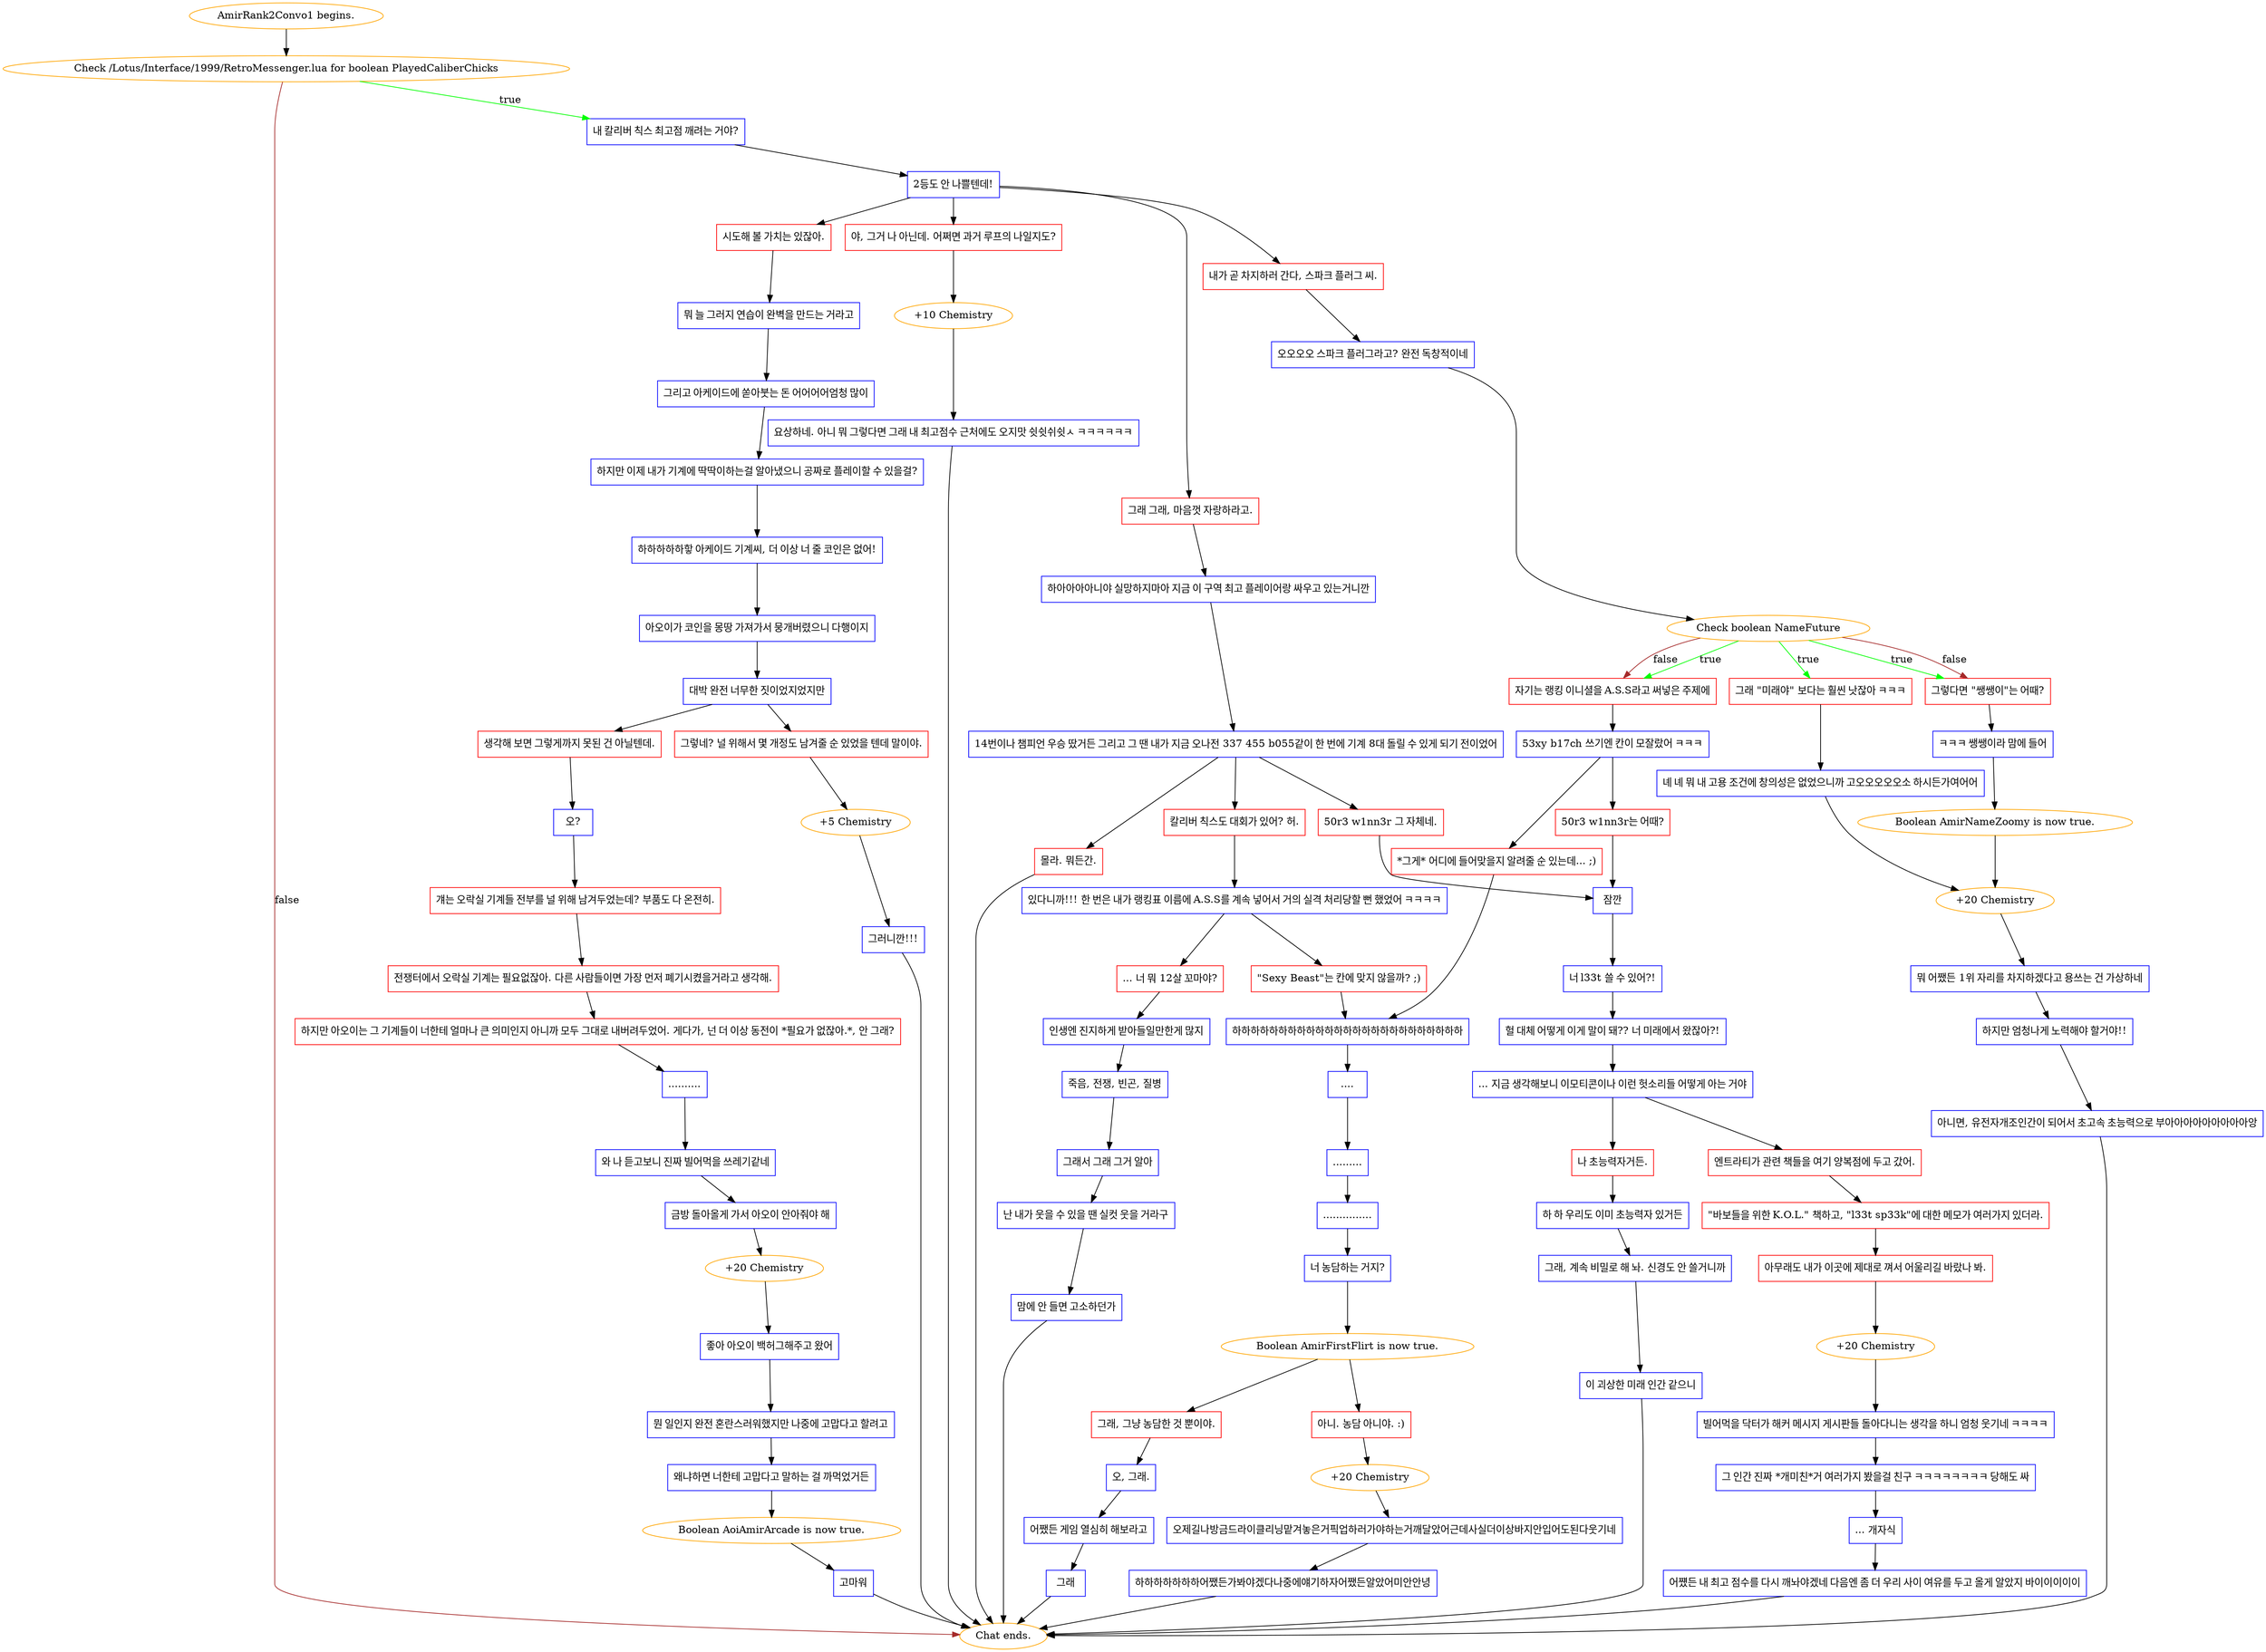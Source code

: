 digraph {
	"AmirRank2Convo1 begins." [color=orange];
		"AmirRank2Convo1 begins." -> j3924429630;
	j3924429630 [label="Check /Lotus/Interface/1999/RetroMessenger.lua for boolean PlayedCaliberChicks",color=orange];
		j3924429630 -> j1263592875 [label=true,color=green];
		j3924429630 -> "Chat ends." [label=false,color=brown];
	j1263592875 [label="내 칼리버 칙스 최고점 깨려는 거야?",shape=box,color=blue];
		j1263592875 -> j2810873131;
	"Chat ends." [color=orange];
	j2810873131 [label="2등도 안 나쁠텐데!",shape=box,color=blue];
		j2810873131 -> j1849026806;
		j2810873131 -> j553719714;
		j2810873131 -> j3385150054;
		j2810873131 -> j477710982;
	j1849026806 [label="시도해 볼 가치는 있잖아.",shape=box,color=red];
		j1849026806 -> j2754718456;
	j553719714 [label="내가 곧 차지하러 간다, 스파크 플러그 씨.",shape=box,color=red];
		j553719714 -> j358979398;
	j3385150054 [label="그래 그래, 마음껏 자랑하라고.",shape=box,color=red];
		j3385150054 -> j2103910547;
	j477710982 [label="야, 그거 나 아닌데. 어쩌면 과거 루프의 나일지도?",shape=box,color=red];
		j477710982 -> j3114300964;
	j2754718456 [label="뭐 늘 그러지 연습이 완벽을 만드는 거라고",shape=box,color=blue];
		j2754718456 -> j1387553244;
	j358979398 [label="오오오오 스파크 플러그라고? 완전 독창적이네",shape=box,color=blue];
		j358979398 -> j2000543418;
	j2103910547 [label="하아아아아니야 실망하지마아 지금 이 구역 최고 플레이어랑 싸우고 있는거니깐",shape=box,color=blue];
		j2103910547 -> j641264600;
	j3114300964 [label="+10 Chemistry",color=orange];
		j3114300964 -> j603735723;
	j1387553244 [label="그리고 아케이드에 쏟아붓는 돈 어어어어엄청 많이",shape=box,color=blue];
		j1387553244 -> j3119834206;
	j2000543418 [label="Check boolean NameFuture",color=orange];
		j2000543418 -> j3795307950 [label=true,color=green];
		j2000543418 -> j2897232632 [label=true,color=green];
		j2000543418 -> j1500847683 [label=true,color=green];
		j2000543418 -> j2897232632 [label=false,color=brown];
		j2000543418 -> j1500847683 [label=false,color=brown];
	j641264600 [label="14번이나 챔피언 우승 땄거든 그리고 그 땐 내가 지금 오나전 337 455 b055같이 한 번에 기계 8대 돌릴 수 있게 되기 전이었어",shape=box,color=blue];
		j641264600 -> j1969757275;
		j641264600 -> j2532340094;
		j641264600 -> j2684337235;
	j603735723 [label="요상하네. 아니 뭐 그렇다면 그래 내 최고점수 근처에도 오지맛 쉿쉿쉬쉿ㅅ ㅋㅋㅋㅋㅋㅋ",shape=box,color=blue];
		j603735723 -> "Chat ends.";
	j3119834206 [label="하지만 이제 내가 기계에 딱딱이하는걸 알아냈으니 공짜로 플레이할 수 있을걸?",shape=box,color=blue];
		j3119834206 -> j868202265;
	j3795307950 [label="그래 \"미래야\" 보다는 훨씬 낫잖아 ㅋㅋㅋ",shape=box,color=red];
		j3795307950 -> j1448712439;
	j2897232632 [label="그렇다면 \"쌩쌩이\"는 어때?",shape=box,color=red];
		j2897232632 -> j2892716015;
	j1500847683 [label="자기는 랭킹 이니셜을 A.S.S라고 써넣은 주제에",shape=box,color=red];
		j1500847683 -> j194310015;
	j1969757275 [label="50r3 w1nn3r 그 자체네.",shape=box,color=red];
		j1969757275 -> j1846251565;
	j2532340094 [label="칼리버 칙스도 대회가 있어? 허.",shape=box,color=red];
		j2532340094 -> j3656740318;
	j2684337235 [label="몰라. 뭐든간.",shape=box,color=red];
		j2684337235 -> "Chat ends.";
	j868202265 [label="하하하하하핳 아케이드 기계씨, 더 이상 너 줄 코인은 없어!",shape=box,color=blue];
		j868202265 -> j1648541636;
	j1448712439 [label="녜 녜 뭐 내 고용 조건에 창의성은 없었으니까 고오오오오오소 하시든가여어어",shape=box,color=blue];
		j1448712439 -> j1432330435;
	j2892716015 [label="ㅋㅋㅋ 쌩쌩이라 맘에 들어",shape=box,color=blue];
		j2892716015 -> j67530848;
	j194310015 [label="53xy b17ch 쓰기엔 칸이 모잘랐어 ㅋㅋㅋ",shape=box,color=blue];
		j194310015 -> j4133217999;
		j194310015 -> j2320882863;
	j1846251565 [label="잠깐",shape=box,color=blue];
		j1846251565 -> j3633665956;
	j3656740318 [label="있다니까!!! 한 번은 내가 랭킹표 이름에 A.S.S를 계속 넣어서 거의 실격 처리당할 뻔 했었어 ㅋㅋㅋㅋ",shape=box,color=blue];
		j3656740318 -> j2498916992;
		j3656740318 -> j1512267587;
	j1648541636 [label="아오이가 코인을 몽땅 가져가서 뭉개버렸으니 다행이지",shape=box,color=blue];
		j1648541636 -> j3218420121;
	j1432330435 [label="+20 Chemistry",color=orange];
		j1432330435 -> j1309292465;
	j67530848 [label="Boolean AmirNameZoomy is now true.",color=orange];
		j67530848 -> j1432330435;
	j4133217999 [label="*그게* 어디에 들어맞을지 알려줄 순 있는데... ;)",shape=box,color=red];
		j4133217999 -> j2860700993;
	j2320882863 [label="50r3 w1nn3r는 어때?",shape=box,color=red];
		j2320882863 -> j1846251565;
	j3633665956 [label="너 l33t 쓸 수 있어?!",shape=box,color=blue];
		j3633665956 -> j3094118876;
	j2498916992 [label="\"Sexy Beast\"는 칸에 맞지 않을까? ;)",shape=box,color=red];
		j2498916992 -> j2860700993;
	j1512267587 [label="... 너 뭐 12살 꼬마야?",shape=box,color=red];
		j1512267587 -> j1955511795;
	j3218420121 [label="대박 완전 너무한 짓이었지었지만",shape=box,color=blue];
		j3218420121 -> j404514818;
		j3218420121 -> j4172838571;
	j1309292465 [label="뭐 어쨌든 1위 자리를 차지하겠다고 용쓰는 건 가상하네",shape=box,color=blue];
		j1309292465 -> j1450179663;
	j2860700993 [label="하하하하하하하하하하하하하하하하하하하하하하하하하",shape=box,color=blue];
		j2860700993 -> j3063410008;
	j3094118876 [label="헐 대체 어떻게 이게 말이 돼?? 너 미래에서 왔잖아?!",shape=box,color=blue];
		j3094118876 -> j906440875;
	j1955511795 [label="인생엔 진지하게 받아들일만한게 많지",shape=box,color=blue];
		j1955511795 -> j1314340401;
	j404514818 [label="그렇네? 널 위해서 몇 개정도 남겨줄 순 있었을 텐데 말이야.",shape=box,color=red];
		j404514818 -> j3809718494;
	j4172838571 [label="생각해 보면 그렇게까지 못된 건 아닐텐데.",shape=box,color=red];
		j4172838571 -> j2981771209;
	j1450179663 [label="하지만 엄청나게 노력해야 할거야!!",shape=box,color=blue];
		j1450179663 -> j2313398446;
	j3063410008 [label="....",shape=box,color=blue];
		j3063410008 -> j1635376012;
	j906440875 [label="... 지금 생각해보니 이모티콘이나 이런 헛소리들 어떻게 아는 거야",shape=box,color=blue];
		j906440875 -> j2893994543;
		j906440875 -> j2285394792;
	j1314340401 [label="죽음, 전쟁, 빈곤, 질병",shape=box,color=blue];
		j1314340401 -> j1699644821;
	j3809718494 [label="+5 Chemistry",color=orange];
		j3809718494 -> j717029621;
	j2981771209 [label="오?",shape=box,color=blue];
		j2981771209 -> j2548799318;
	j2313398446 [label="아니면, 유전자개조인간이 되어서 초고속 초능력으로 부아아아아아아아아아앙",shape=box,color=blue];
		j2313398446 -> "Chat ends.";
	j1635376012 [label=".........",shape=box,color=blue];
		j1635376012 -> j60480931;
	j2893994543 [label="엔트라티가 관련 책들을 여기 양복점에 두고 갔어.",shape=box,color=red];
		j2893994543 -> j667759561;
	j2285394792 [label="나 초능력자거든.",shape=box,color=red];
		j2285394792 -> j1296761413;
	j1699644821 [label="그래서 그래 그거 알아",shape=box,color=blue];
		j1699644821 -> j1917292966;
	j717029621 [label="그러니깐!!!",shape=box,color=blue];
		j717029621 -> "Chat ends.";
	j2548799318 [label="걔는 오락실 기계들 전부를 널 위해 남겨두었는데? 부품도 다 온전히.",shape=box,color=red];
		j2548799318 -> j1339511810;
	j60480931 [label="...............",shape=box,color=blue];
		j60480931 -> j2677019274;
	j667759561 [label="\"바보들을 위한 K.O.L.\" 책하고, \"l33t sp33k\"에 대한 메모가 여러가지 있더라.",shape=box,color=red];
		j667759561 -> j3587263684;
	j1296761413 [label="하 하 우리도 이미 초능력자 있거든",shape=box,color=blue];
		j1296761413 -> j685747198;
	j1917292966 [label="난 내가 웃을 수 있을 땐 실컷 웃을 거라구",shape=box,color=blue];
		j1917292966 -> j1348090519;
	j1339511810 [label="전쟁터에서 오락실 기계는 필요없잖아. 다른 사람들이면 가장 먼저 폐기시켰을거라고 생각해.",shape=box,color=red];
		j1339511810 -> j1584922886;
	j2677019274 [label="너 농담하는 거지?",shape=box,color=blue];
		j2677019274 -> j3631774215;
	j3587263684 [label="아무래도 내가 이곳에 제대로 껴서 어울리길 바랐나 봐.",shape=box,color=red];
		j3587263684 -> j2643601671;
	j685747198 [label="그래, 계속 비밀로 해 놔. 신경도 안 쓸거니까",shape=box,color=blue];
		j685747198 -> j2101482437;
	j1348090519 [label="맘에 안 들면 고소하던가",shape=box,color=blue];
		j1348090519 -> "Chat ends.";
	j1584922886 [label="하지만 아오이는 그 기계들이 너한테 얼마나 큰 의미인지 아니까 모두 그대로 내버려두었어. 게다가, 넌 더 이상 동전이 *필요가 없잖아.*, 안 그래?",shape=box,color=red];
		j1584922886 -> j91077360;
	j3631774215 [label="Boolean AmirFirstFlirt is now true.",color=orange];
		j3631774215 -> j4236054159;
		j3631774215 -> j658147763;
	j2643601671 [label="+20 Chemistry",color=orange];
		j2643601671 -> j3578500145;
	j2101482437 [label="이 괴상한 미래 인간 같으니",shape=box,color=blue];
		j2101482437 -> "Chat ends.";
	j91077360 [label="..........",shape=box,color=blue];
		j91077360 -> j3311417219;
	j4236054159 [label="아니. 농담 아니야. :)",shape=box,color=red];
		j4236054159 -> j521690569;
	j658147763 [label="그래, 그냥 농담한 것 뿐이야.",shape=box,color=red];
		j658147763 -> j3793118033;
	j3578500145 [label="빌어먹을 닥터가 해커 메시지 게시판들 돌아다니는 생각을 하니 엄청 웃기네 ㅋㅋㅋㅋ",shape=box,color=blue];
		j3578500145 -> j1719726886;
	j3311417219 [label="와 나 듣고보니 진짜 빌어먹을 쓰레기같네",shape=box,color=blue];
		j3311417219 -> j2699558469;
	j521690569 [label="+20 Chemistry",color=orange];
		j521690569 -> j185927658;
	j3793118033 [label="오, 그래.",shape=box,color=blue];
		j3793118033 -> j379853408;
	j1719726886 [label="그 인간 진짜 *개미친*거 여러가지 봤을걸 친구 ㅋㅋㅋㅋㅋㅋㅋㅋ 당해도 싸",shape=box,color=blue];
		j1719726886 -> j3811956057;
	j2699558469 [label="금방 돌아올게 가서 아오이 안아줘야 해",shape=box,color=blue];
		j2699558469 -> j133839131;
	j185927658 [label="오제길나방금드라이클리닝맡겨놓은거픽업하러가야하는거깨달았어근데사실더이상바지안입어도된다웃기네",shape=box,color=blue];
		j185927658 -> j95003857;
	j379853408 [label="어쨌든 게임 열심히 해보라고",shape=box,color=blue];
		j379853408 -> j1630275590;
	j3811956057 [label="... 개자식",shape=box,color=blue];
		j3811956057 -> j346151241;
	j133839131 [label="+20 Chemistry",color=orange];
		j133839131 -> j3047330086;
	j95003857 [label="하하하하하하하어쨌든가봐야겠다나중에얘기하자어쨌든알았어미안안녕",shape=box,color=blue];
		j95003857 -> "Chat ends.";
	j1630275590 [label="그래",shape=box,color=blue];
		j1630275590 -> "Chat ends.";
	j346151241 [label="어쩄든 내 최고 점수를 다시 깨놔야겠네 다음엔 좀 더 우리 사이 여유를 두고 올게 알았지 바이이이이이",shape=box,color=blue];
		j346151241 -> "Chat ends.";
	j3047330086 [label="좋아 아오이 백허그해주고 왔어",shape=box,color=blue];
		j3047330086 -> j2423635000;
	j2423635000 [label="뭔 일인지 완전 혼란스러워했지만 나중에 고맙다고 할려고",shape=box,color=blue];
		j2423635000 -> j4247223167;
	j4247223167 [label="왜냐하면 너한테 고맙다고 말하는 걸 까먹었거든",shape=box,color=blue];
		j4247223167 -> j542960647;
	j542960647 [label="Boolean AoiAmirArcade is now true.",color=orange];
		j542960647 -> j1192419814;
	j1192419814 [label="고마워",shape=box,color=blue];
		j1192419814 -> "Chat ends.";
}